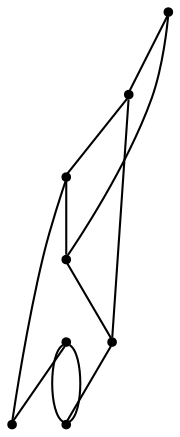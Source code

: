 graph {
  node [shape=point,comment="{\"directed\":false,\"doi\":\"10.1007/978-3-319-03841-4_22\",\"figure\":\"4\"}"]

  v0 [pos="870.2013114529439,1296.100349188053"]
  v1 [pos="815.5535683193649,1296.100349188053"]
  v2 [pos="924.8490545865229,1296.100349188053"]
  v3 [pos="760.9058888099432,1296.100349188053"]
  v4 [pos="596.9626594092061,1296.100349188053"]
  v5 [pos="651.6104025427853,1296.100349188053"]
  v6 [pos="706.2581456763643,1296.100349188053"]
  v7 [pos="542.3149162756273,1296.100349188053"]

  v0 -- v1 [id="-1",pos="870.2013114529439,1296.100349188053 870.2023612515407,1281.0187645285046 857.9685173985936,1268.79167629507 842.8785214968298,1268.79167629507 827.7884619709087,1268.79167629507 815.5546181179616,1281.0187645285046 815.5535683193649,1296.100349188053"]
  v7 -- v4 [id="-2",pos="542.3149162756273,1296.100349188053 596.9626594092061,1296.100349188053 596.9626594092061,1296.100349188053 596.9626594092061,1296.100349188053"]
  v5 -- v6 [id="-3",pos="651.6104025427853,1296.100349188053 706.2581456763643,1296.100349188053 706.2581456763643,1296.100349188053 706.2581456763643,1296.100349188053"]
  v6 -- v3 [id="-4",pos="706.2581456763643,1296.100349188053 760.9058888099432,1296.100349188053 760.9058888099432,1296.100349188053 760.9058888099432,1296.100349188053"]
  v3 -- v1 [id="-5",pos="760.9058888099432,1296.100349188053 815.5535683193649,1296.100349188053 815.5535683193649,1296.100349188053 815.5535683193649,1296.100349188053"]
  v1 -- v0 [id="-6",pos="815.5535683193649,1296.100349188053 870.2013114529439,1296.100349188053 870.2013114529439,1296.100349188053 870.2013114529439,1296.100349188053"]
  v0 -- v2 [id="-7",pos="870.2013114529439,1296.100349188053 924.8490545865229,1296.100349188053 924.8490545865229,1296.100349188053 924.8490545865229,1296.100349188053"]
  v7 -- v6 [id="-8",pos="542.3149162756273,1296.100349188053 542.3118305039944,1341.3494271978186 579.0132984386781,1378.0262406896168 624.2834133922843,1378.0262406896168 669.5577275402774,1378.0262406896168 706.2549962805741,1341.3494271978186 706.2581456763643,1296.100349188053"]
  v5 -- v2 [id="-9",pos="651.6104025427853,1296.100349188053 651.611452341382,1371.5085268405674 712.7805443578022,1432.643586475583 788.2307783632508,1432.643586475583 863.6852115630862,1432.643586475583 924.8542399553492,1371.5085268405674 924.8490545865229,1296.100349188053"]
  v4 -- v3 [id="-10",pos="596.9626594092061,1296.100349188053 596.9637092078029,1250.8512711782876 633.6609779480997,1214.1744576864894 678.9352920960928,1214.1744576864894 724.205407049699,1214.1744576864894 760.9068749843826,1250.8512711782876 760.9058888099432,1296.100349188053"]
  v4 -- v5 [id="-11",pos="596.9626594092061,1296.100349188053 651.6104025427853,1296.100349188053 651.6104025427853,1296.100349188053 651.6104025427853,1296.100349188053"]
}